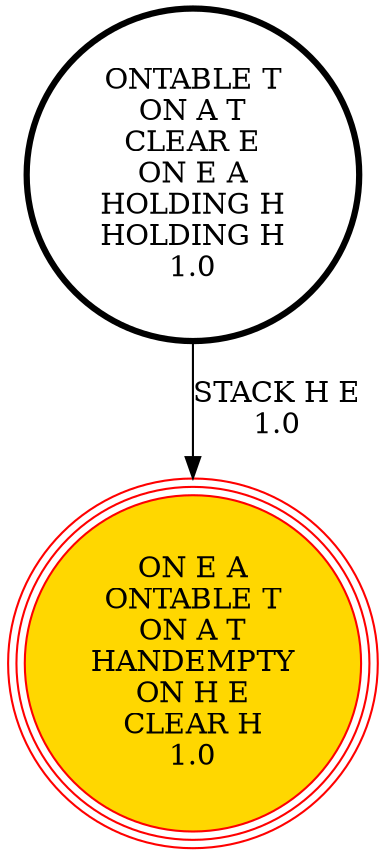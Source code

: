 digraph {
"ONTABLE T\nON A T\nCLEAR E\nON E A\nHOLDING H\nHOLDING H\n1.0\n" -> "ON E A\nONTABLE T\nON A T\nHANDEMPTY\nON H E\nCLEAR H\n1.0\n"[label="STACK H E\n1.0\n"];
"ON E A\nONTABLE T\nON A T\nHANDEMPTY\nON H E\nCLEAR H\n1.0\n" [shape=circle, style=filled color=red, fillcolor=gold, peripheries=3];
"ONTABLE T\nON A T\nCLEAR E\nON E A\nHOLDING H\nHOLDING H\n1.0\n" [shape=circle, penwidth=3];
"ON E A\nONTABLE T\nON A T\nHANDEMPTY\nON H E\nCLEAR H\n1.0\n" [shape=circle, style=filled color=red, fillcolor=gold, peripheries=3];
}
